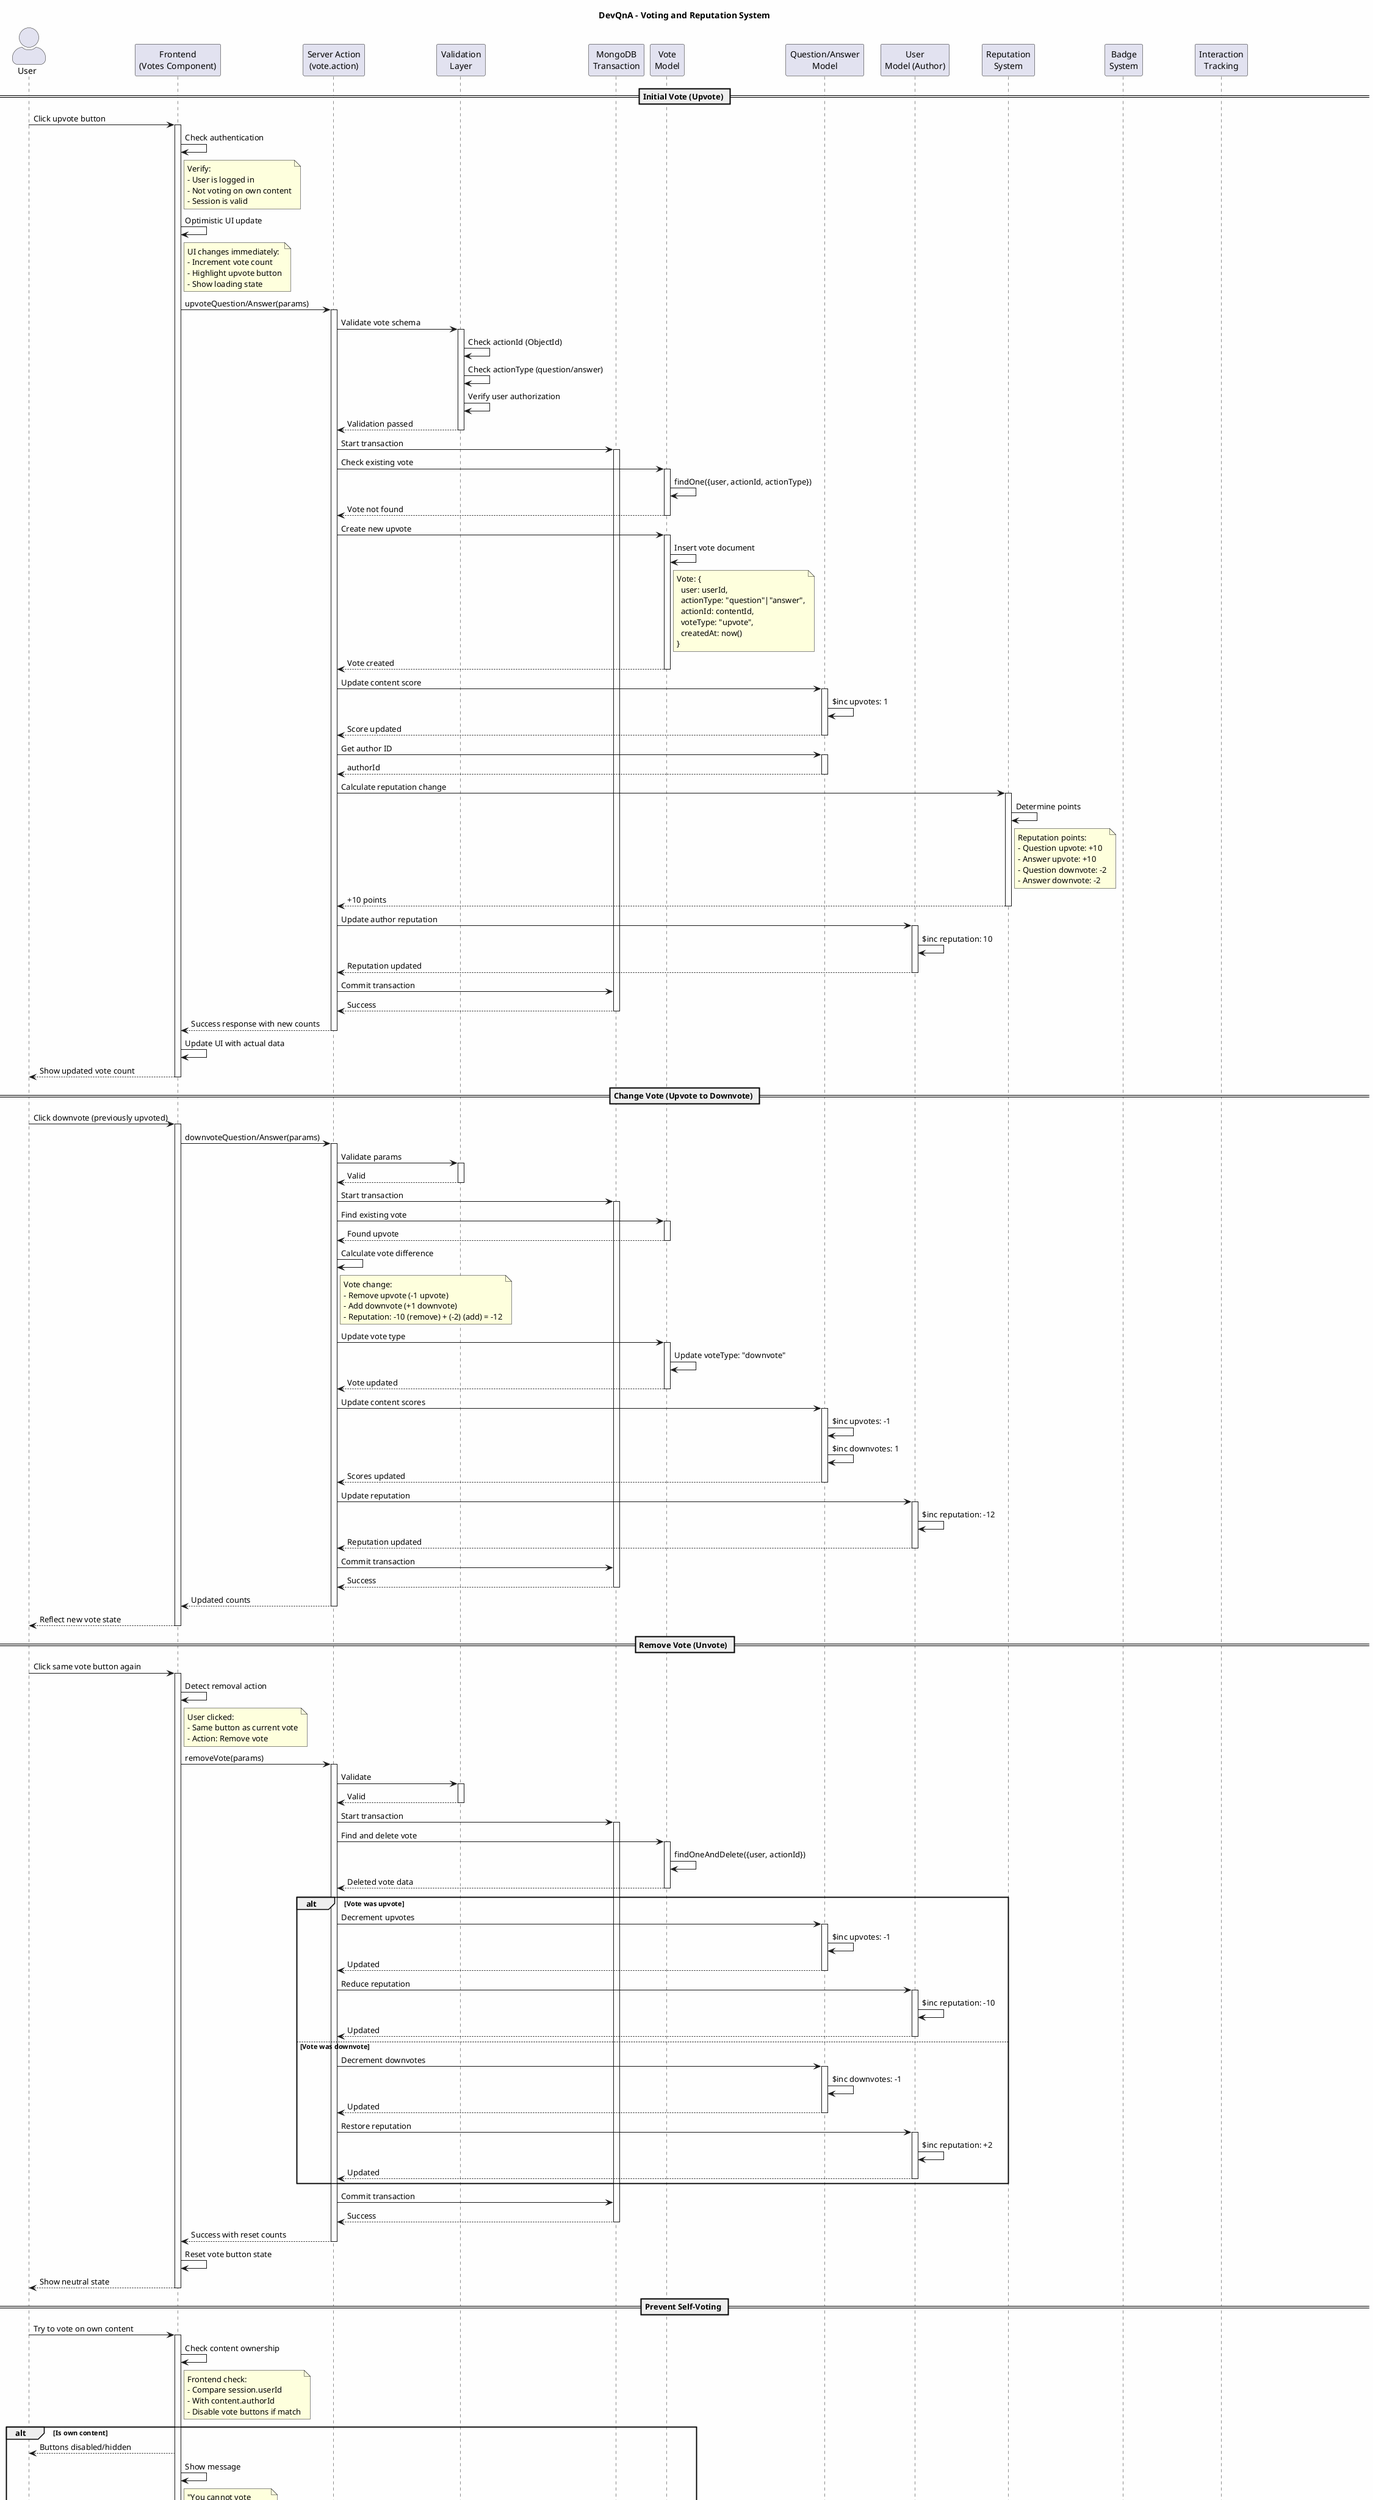 @startuml Voting System Workflow

title DevQnA - Voting and Reputation System

skinparam backgroundColor #FEFEFE
skinparam actorStyle awesome
skinparam BoxPadding 20

actor User as U
participant "Frontend\n(Votes Component)" as F
participant "Server Action\n(vote.action)" as VA
participant "Validation\nLayer" as V
participant "MongoDB\nTransaction" as TX
participant "Vote\nModel" as VT
participant "Question/Answer\nModel" as QA
participant "User\nModel (Author)" as UM
participant "Reputation\nSystem" as R

== Initial Vote (Upvote) ==

U -> F: Click upvote button
activate F
F -> F: Check authentication
note right of F
  Verify:
  - User is logged in
  - Not voting on own content
  - Session is valid
end note

F -> F: Optimistic UI update
note right of F
  UI changes immediately:
  - Increment vote count
  - Highlight upvote button
  - Show loading state
end note

F -> VA: upvoteQuestion/Answer(params)
activate VA

VA -> V: Validate vote schema
activate V
V -> V: Check actionId (ObjectId)
V -> V: Check actionType (question/answer)
V -> V: Verify user authorization
V --> VA: Validation passed
deactivate V

VA -> TX: Start transaction
activate TX

VA -> VT: Check existing vote
activate VT
VT -> VT: findOne({user, actionId, actionType})
VT --> VA: Vote not found
deactivate VT

VA -> VT: Create new upvote
activate VT
VT -> VT: Insert vote document
note right of VT
  Vote: {
    user: userId,
    actionType: "question"|"answer",
    actionId: contentId,
    voteType: "upvote",
    createdAt: now()
  }
end note
VT --> VA: Vote created
deactivate VT

VA -> QA: Update content score
activate QA
QA -> QA: $inc upvotes: 1
QA --> VA: Score updated
deactivate QA

VA -> QA: Get author ID
activate QA
QA --> VA: authorId
deactivate QA

VA -> R: Calculate reputation change
activate R
R -> R: Determine points
note right of R
  Reputation points:
  - Question upvote: +10
  - Answer upvote: +10
  - Question downvote: -2
  - Answer downvote: -2
end note
R --> VA: +10 points
deactivate R

VA -> UM: Update author reputation
activate UM
UM -> UM: $inc reputation: 10
UM --> VA: Reputation updated
deactivate UM

VA -> TX: Commit transaction
TX --> VA: Success
deactivate TX

VA --> F: Success response with new counts
deactivate VA

F -> F: Update UI with actual data
F --> U: Show updated vote count
deactivate F

== Change Vote (Upvote to Downvote) ==

U -> F: Click downvote (previously upvoted)
activate F

F -> VA: downvoteQuestion/Answer(params)
activate VA

VA -> V: Validate params
activate V
V --> VA: Valid
deactivate V

VA -> TX: Start transaction
activate TX

VA -> VT: Find existing vote
activate VT
VT --> VA: Found upvote
deactivate VT

VA -> VA: Calculate vote difference
note right of VA
  Vote change:
  - Remove upvote (-1 upvote)
  - Add downvote (+1 downvote)
  - Reputation: -10 (remove) + (-2) (add) = -12
end note

VA -> VT: Update vote type
activate VT
VT -> VT: Update voteType: "downvote"
VT --> VA: Vote updated
deactivate VT

VA -> QA: Update content scores
activate QA
QA -> QA: $inc upvotes: -1
QA -> QA: $inc downvotes: 1
QA --> VA: Scores updated
deactivate QA

VA -> UM: Update reputation
activate UM
UM -> UM: $inc reputation: -12
UM --> VA: Reputation updated
deactivate UM

VA -> TX: Commit transaction
TX --> VA: Success
deactivate TX

VA --> F: Updated counts
deactivate VA

F --> U: Reflect new vote state
deactivate F

== Remove Vote (Unvote) ==

U -> F: Click same vote button again
activate F
F -> F: Detect removal action
note right of F
  User clicked:
  - Same button as current vote
  - Action: Remove vote
end note

F -> VA: removeVote(params)
activate VA

VA -> V: Validate
activate V
V --> VA: Valid
deactivate V

VA -> TX: Start transaction
activate TX

VA -> VT: Find and delete vote
activate VT
VT -> VT: findOneAndDelete({user, actionId})
VT --> VA: Deleted vote data
deactivate VT

alt Vote was upvote
    VA -> QA: Decrement upvotes
    activate QA
    QA -> QA: $inc upvotes: -1
    QA --> VA: Updated
    deactivate QA
    
    VA -> UM: Reduce reputation
    activate UM
    UM -> UM: $inc reputation: -10
    UM --> VA: Updated
    deactivate UM
else Vote was downvote
    VA -> QA: Decrement downvotes
    activate QA
    QA -> QA: $inc downvotes: -1
    QA --> VA: Updated
    deactivate QA
    
    VA -> UM: Restore reputation
    activate UM
    UM -> UM: $inc reputation: +2
    UM --> VA: Updated
    deactivate UM
end

VA -> TX: Commit transaction
TX --> VA: Success
deactivate TX

VA --> F: Success with reset counts
deactivate VA

F -> F: Reset vote button state
F --> U: Show neutral state
deactivate F

== Prevent Self-Voting ==

U -> F: Try to vote on own content
activate F

F -> F: Check content ownership
note right of F
  Frontend check:
  - Compare session.userId
  - With content.authorId
  - Disable vote buttons if match
end note

alt Is own content
    F --> U: Buttons disabled/hidden
    F -> F: Show message
    note right of F
      "You cannot vote
      on your own content"
    end note
else Not own content
    F -> VA: Process vote normally
    activate VA
    VA -> VA: Server-side ownership check
    alt Trying to self-vote
        VA --> F: Error: "Cannot vote on own content"
    else Valid vote
        VA -> VT: Process vote
        activate VT
        VT --> VA: Success
        deactivate VT
        VA --> F: Success
    end
    deactivate VA
end

deactivate F

== Reputation Milestones & Badges ==

participant "Badge\nSystem" as B

VA -> R: Check reputation milestones
activate R

R -> R: Calculate total reputation
R -> R: Check badge thresholds
note right of R
  Badge levels:
  - Bronze: 50+ reputation
  - Silver: 200+ reputation
  - Gold: 1000+ reputation
  - Platinum: 5000+ reputation
end note

alt Milestone reached
    R -> B: Award new badge
    activate B
    B -> B: Create badge record
    B -> UM: Update user badge
    activate UM
    UM -> UM: Set badge field
    UM --> B: Badge awarded
    deactivate UM
    B --> R: Badge assigned
    deactivate B
    
    R -> R: Trigger notification
    note right of R
      Send notification:
      "Congratulations! You earned
      the [Badge Name] badge!"
    end note
end

R --> VA: Reputation system updated
deactivate R

== Vote Analytics & Tracking ==

participant "Interaction\nTracking" as I

VA -> I: Log vote interaction
activate I
I -> I: Record vote event
note right of I
  Analytics data:
  - userId
  - action: "upvote"|"downvote"
  - targetType: "question"|"answer"
  - targetId
  - timestamp
  - previousVote (if changed)
end note
I --> VA: Logged
deactivate I

== Concurrent Vote Handling ==

note over F, UM
  **Race Condition Prevention:**
  
  Scenario: Two users vote simultaneously
  
  Solution:
  1. MongoDB transactions ensure atomicity
  2. Unique compound index on (user, actionId, actionType)
  3. Prevents duplicate votes
  4. One transaction succeeds, other fails gracefully
  5. Failed transaction returns current state
  
  Example:
  - User A votes at T0
  - User B votes at T0+1ms
  - User A's transaction locks document
  - User B's transaction waits
  - User A commits, User B proceeds
  - Final state is consistent
end note

== Error Handling ==

note over F, UM
  **Error Scenarios:**
  
  1. **Network Failure**
     - Rollback optimistic UI update
     - Show retry option
     - Cache vote for retry
  
  2. **Invalid Vote Target**
     - Content deleted/not found
     - Return error message
     - Redirect to question list
  
  3. **Unauthorized Vote**
     - Self-vote attempt
     - Unauthenticated user
     - Show login prompt
  
  4. **Database Error**
     - Transaction rollback
     - Preserve data consistency
     - Log error for monitoring
  
  5. **Duplicate Vote**
     - Unique constraint violation
     - Return current vote state
     - Update UI accordingly
end note

legend right
  **Voting Rules:**
  - Users must be authenticated
  - Cannot vote on own content
  - One vote per user per content
  - Can change vote (upvote ↔ downvote)
  - Can remove vote entirely
  - Votes affect reputation immediately
  
  **Reputation System:**
  - Question upvote: Author +10
  - Question downvote: Author -2
  - Answer upvote: Author +10
  - Answer downvote: Author -2
  - Accepted answer: Author +15
  - Own answer accepted: +2
  
  **Performance:**
  - Optimistic UI updates
  - Atomic transactions
  - Indexed vote lookups
  - Cached reputation calculations
  - Async analytics logging
  
  **Data Integrity:**
  - Unique index prevents duplicates
  - Transactions ensure consistency
  - Cascading deletes on content removal
  - Audit trail via interactions
endlegend

@enduml
